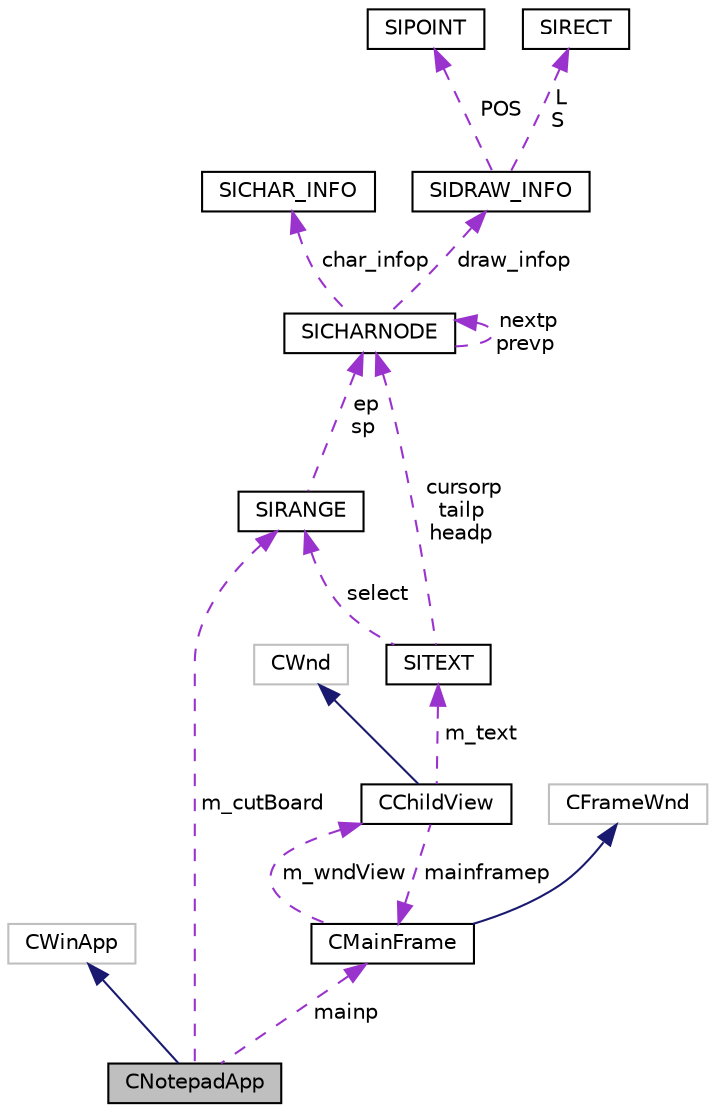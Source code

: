 digraph "CNotepadApp"
{
  edge [fontname="Helvetica",fontsize="10",labelfontname="Helvetica",labelfontsize="10"];
  node [fontname="Helvetica",fontsize="10",shape=record];
  Node2 [label="CNotepadApp",height=0.2,width=0.4,color="black", fillcolor="grey75", style="filled", fontcolor="black"];
  Node3 -> Node2 [dir="back",color="midnightblue",fontsize="10",style="solid",fontname="Helvetica"];
  Node3 [label="CWinApp",height=0.2,width=0.4,color="grey75", fillcolor="white", style="filled"];
  Node4 -> Node2 [dir="back",color="darkorchid3",fontsize="10",style="dashed",label=" m_cutBoard" ,fontname="Helvetica"];
  Node4 [label="SIRANGE",height=0.2,width=0.4,color="black", fillcolor="white", style="filled",URL="$struct_s_i_r_a_n_g_e.html"];
  Node5 -> Node4 [dir="back",color="darkorchid3",fontsize="10",style="dashed",label=" ep\nsp" ,fontname="Helvetica"];
  Node5 [label="SICHARNODE",height=0.2,width=0.4,color="black", fillcolor="white", style="filled",URL="$class_s_i_c_h_a_r_n_o_d_e.html"];
  Node6 -> Node5 [dir="back",color="darkorchid3",fontsize="10",style="dashed",label=" char_infop" ,fontname="Helvetica"];
  Node6 [label="SICHAR_INFO",height=0.2,width=0.4,color="black", fillcolor="white", style="filled",URL="$class_s_i_c_h_a_r___i_n_f_o.html"];
  Node5 -> Node5 [dir="back",color="darkorchid3",fontsize="10",style="dashed",label=" nextp\nprevp" ,fontname="Helvetica"];
  Node7 -> Node5 [dir="back",color="darkorchid3",fontsize="10",style="dashed",label=" draw_infop" ,fontname="Helvetica"];
  Node7 [label="SIDRAW_INFO",height=0.2,width=0.4,color="black", fillcolor="white", style="filled",URL="$class_s_i_d_r_a_w___i_n_f_o.html"];
  Node8 -> Node7 [dir="back",color="darkorchid3",fontsize="10",style="dashed",label=" POS" ,fontname="Helvetica"];
  Node8 [label="SIPOINT",height=0.2,width=0.4,color="black", fillcolor="white", style="filled",URL="$struct_s_i_p_o_i_n_t.html"];
  Node9 -> Node7 [dir="back",color="darkorchid3",fontsize="10",style="dashed",label=" L\nS" ,fontname="Helvetica"];
  Node9 [label="SIRECT",height=0.2,width=0.4,color="black", fillcolor="white", style="filled",URL="$struct_s_i_r_e_c_t.html"];
  Node10 -> Node2 [dir="back",color="darkorchid3",fontsize="10",style="dashed",label=" mainp" ,fontname="Helvetica"];
  Node10 [label="CMainFrame",height=0.2,width=0.4,color="black", fillcolor="white", style="filled",URL="$class_c_main_frame.html",tooltip="程序主框架类CMainFrame类  主框架包括子视图类以及滚动条 继承自CFrameWnd类 "];
  Node11 -> Node10 [dir="back",color="midnightblue",fontsize="10",style="solid",fontname="Helvetica"];
  Node11 [label="CFrameWnd",height=0.2,width=0.4,color="grey75", fillcolor="white", style="filled"];
  Node12 -> Node10 [dir="back",color="darkorchid3",fontsize="10",style="dashed",label=" m_wndView" ,fontname="Helvetica"];
  Node12 [label="CChildView",height=0.2,width=0.4,color="black", fillcolor="white", style="filled",URL="$class_c_child_view.html",tooltip="子视窗类CChildView  子视窗是程序中客户区部分，即文本编辑的画布部分 -此类继承自CWnd ..."];
  Node13 -> Node12 [dir="back",color="midnightblue",fontsize="10",style="solid",fontname="Helvetica"];
  Node13 [label="CWnd",height=0.2,width=0.4,color="grey75", fillcolor="white", style="filled"];
  Node14 -> Node12 [dir="back",color="darkorchid3",fontsize="10",style="dashed",label=" m_text" ,fontname="Helvetica"];
  Node14 [label="SITEXT",height=0.2,width=0.4,color="black", fillcolor="white", style="filled",URL="$class_s_i_t_e_x_t.html"];
  Node4 -> Node14 [dir="back",color="darkorchid3",fontsize="10",style="dashed",label=" select" ,fontname="Helvetica"];
  Node5 -> Node14 [dir="back",color="darkorchid3",fontsize="10",style="dashed",label=" cursorp\ntailp\nheadp" ,fontname="Helvetica"];
  Node10 -> Node12 [dir="back",color="darkorchid3",fontsize="10",style="dashed",label=" mainframep" ,fontname="Helvetica"];
}
